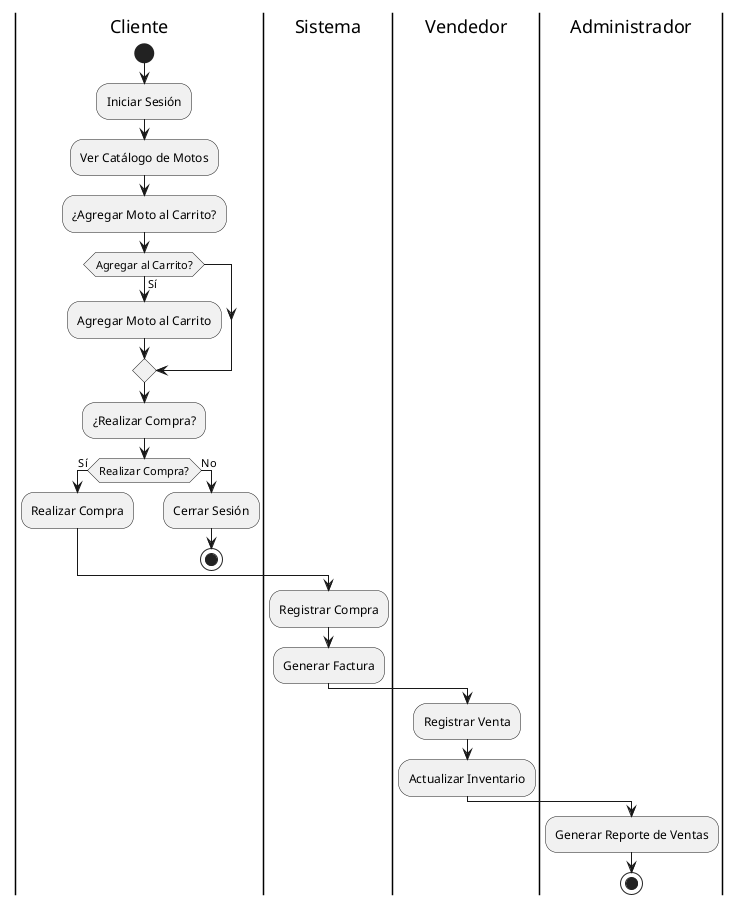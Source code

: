 @startuml

|Cliente|
start
:Iniciar Sesión;
:Ver Catálogo de Motos;

:¿Agregar Moto al Carrito?;
if (Agregar al Carrito?) then (Sí)
    :Agregar Moto al Carrito;
endif

:¿Realizar Compra?;
if (Realizar Compra?) then (Sí)
    :Realizar Compra;
else (No)
    :Cerrar Sesión;
    stop
endif

|Sistema|
:Registrar Compra;
:Generar Factura;

|Vendedor|
:Registrar Venta;
:Actualizar Inventario;

|Administrador|
:Generar Reporte de Ventas;

stop
@enduml
